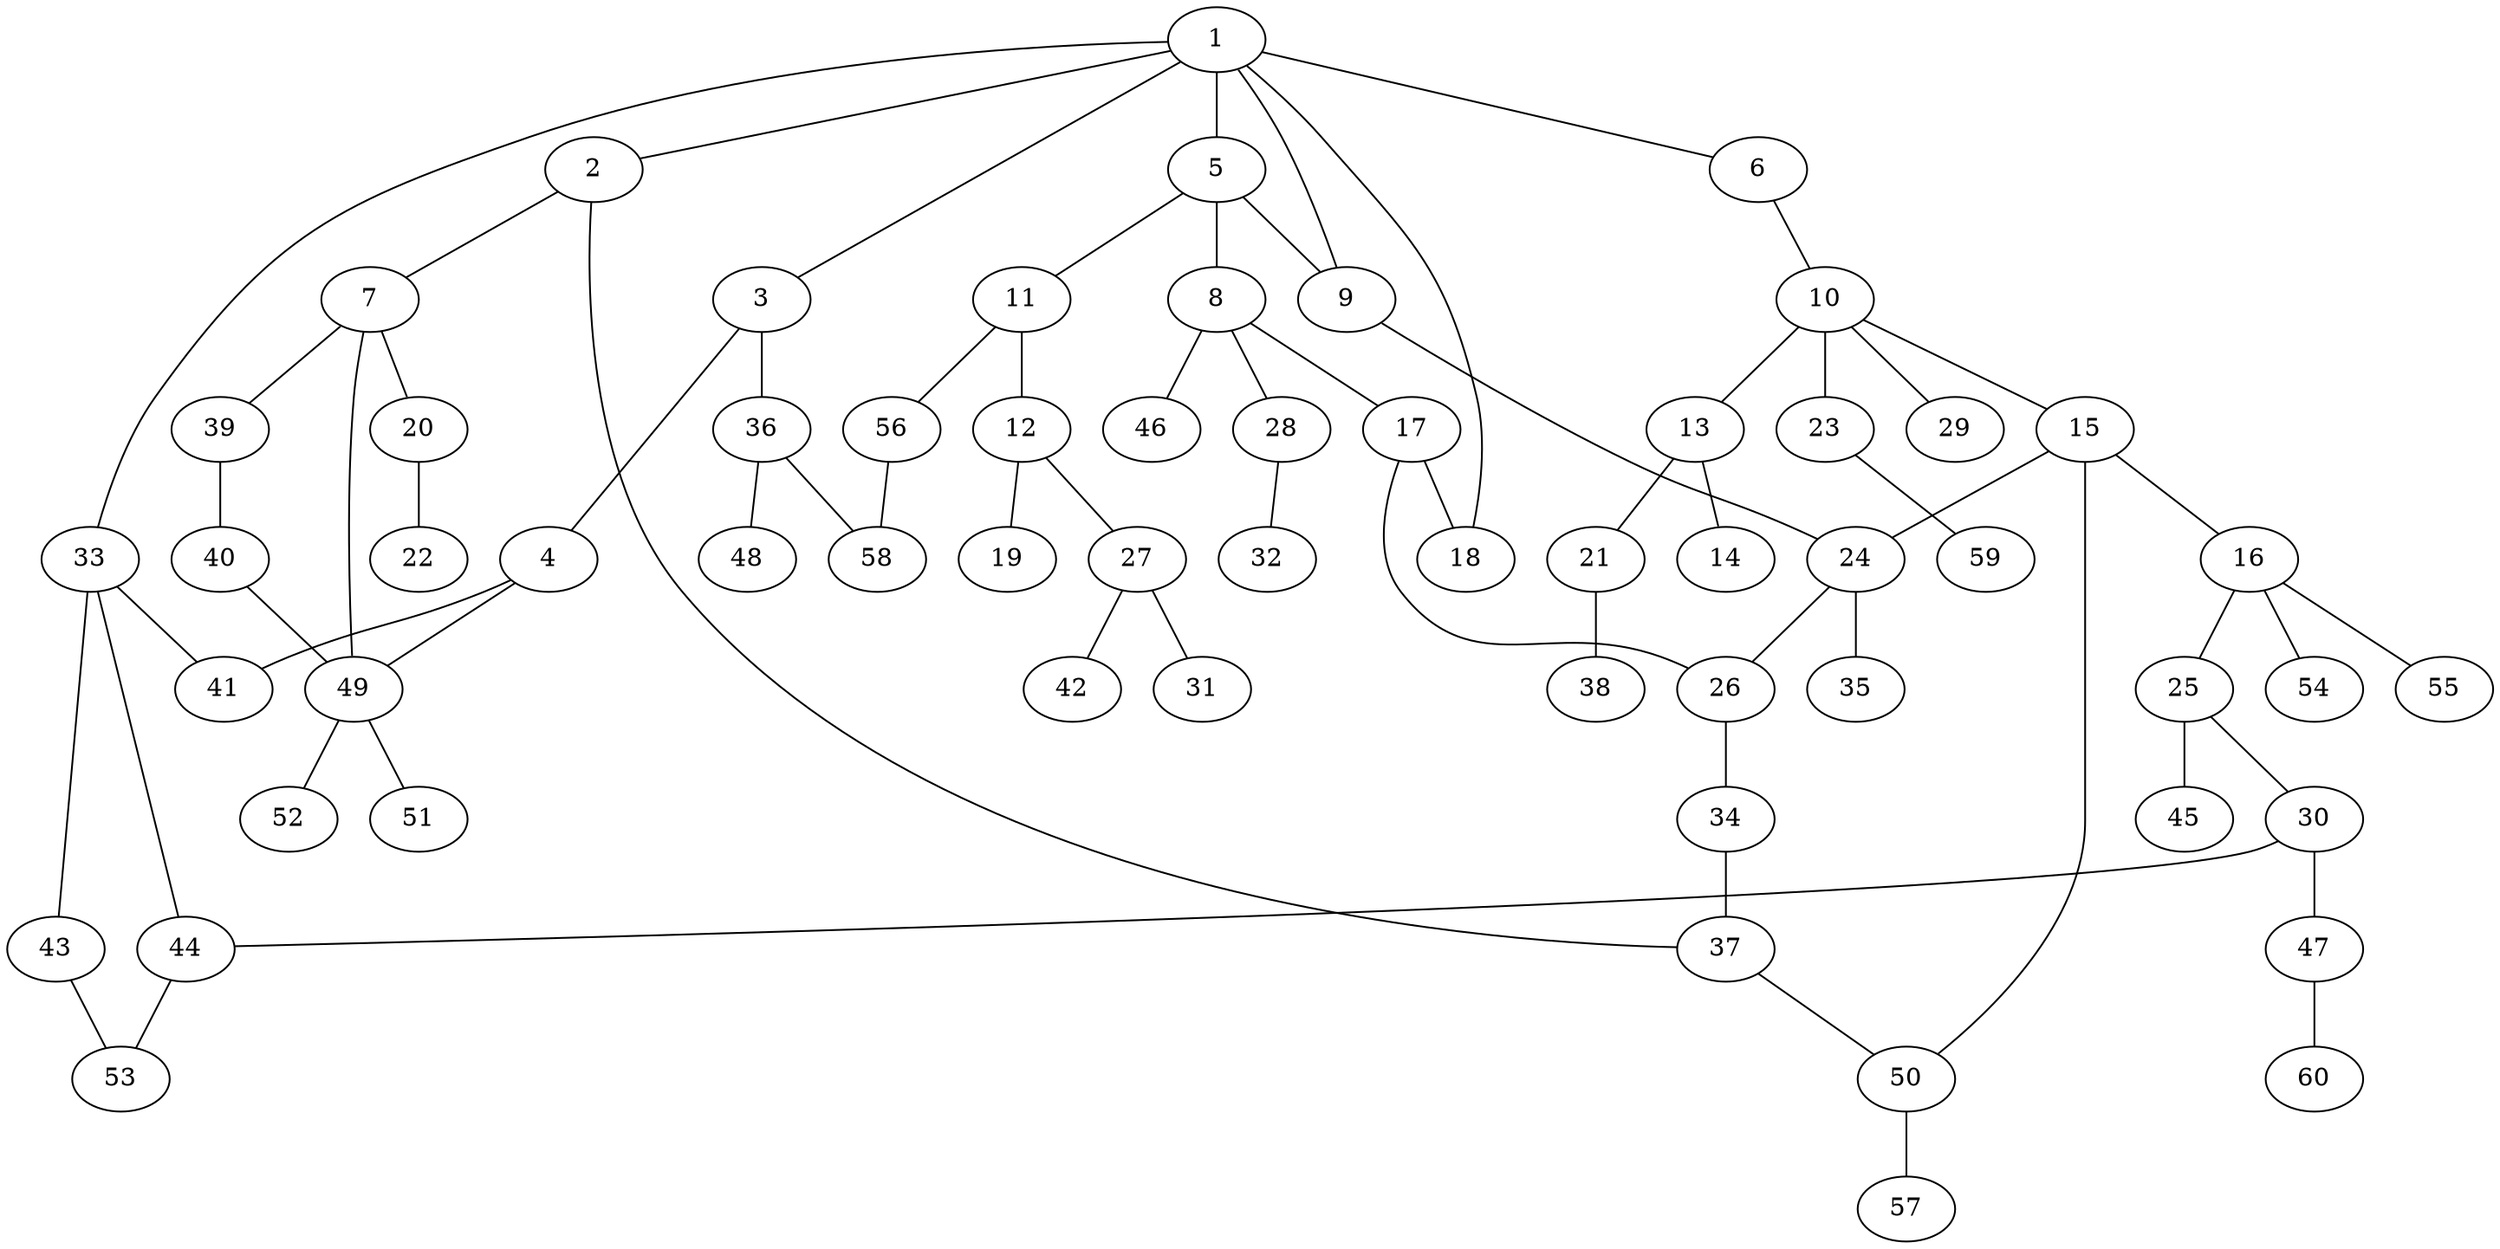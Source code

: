 graph graphname {1--2
1--3
1--5
1--6
1--9
1--18
1--33
2--7
2--37
3--4
3--36
4--41
4--49
5--8
5--9
5--11
6--10
7--20
7--39
7--49
8--17
8--28
8--46
9--24
10--13
10--15
10--23
10--29
11--12
11--56
12--19
12--27
13--14
13--21
15--16
15--24
15--50
16--25
16--54
16--55
17--18
17--26
20--22
21--38
23--59
24--26
24--35
25--30
25--45
26--34
27--31
27--42
28--32
30--44
30--47
33--41
33--43
33--44
34--37
36--48
36--58
37--50
39--40
40--49
43--53
44--53
47--60
49--51
49--52
50--57
56--58
}